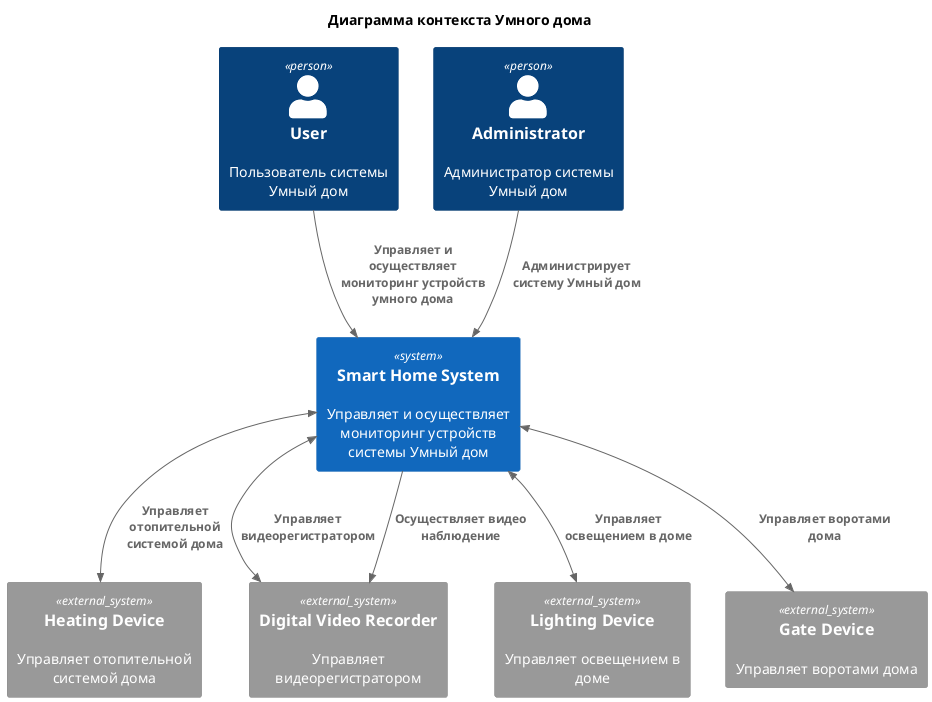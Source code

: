 @startuml
title Диаграмма контекста Умного дома

!include <c4/C4_Context.puml>

Person(user, "User", "Пользователь системы Умный дом")
Person(admin, "Administrator", "Администратор системы Умный дом")
System(SmartHomeSystem, "Smart Home System", "Управляет и осуществляет мониторинг устройств системы Умный дом", $link="../container/SmartHome_Container.puml")

System_Ext(heatingDevice, "Heating Device", "Управляет отопительной системой дома")
System_Ext(digitalVideoRecorder, "Digital Video Recorder", "Управляет видеорегистратором")
System_Ext(lightingDevice, "Lighting Device", "Управляет освещением в доме")
System_Ext(gateDevice, "Gate Device", "Управляет воротами дома")


Rel(user, SmartHomeSystem, "Управляет и осуществляет мониторинг устройств умного дома")
Rel(admin, SmartHomeSystem, "Администрирует систему Умный дом")

BiRel(SmartHomeSystem, heatingDevice, "Управляет отопительной системой дома")
BiRel(SmartHomeSystem, digitalVideoRecorder, "Управляет видеорегистратором")
Rel(SmartHomeSystem, digitalVideoRecorder, "Осуществляет видео наблюдение")
BiRel(SmartHomeSystem, lightingDevice, "Управляет освещением в доме")
BiRel(SmartHomeSystem, gateDevice, "Управляет воротами дома")

@enduml
